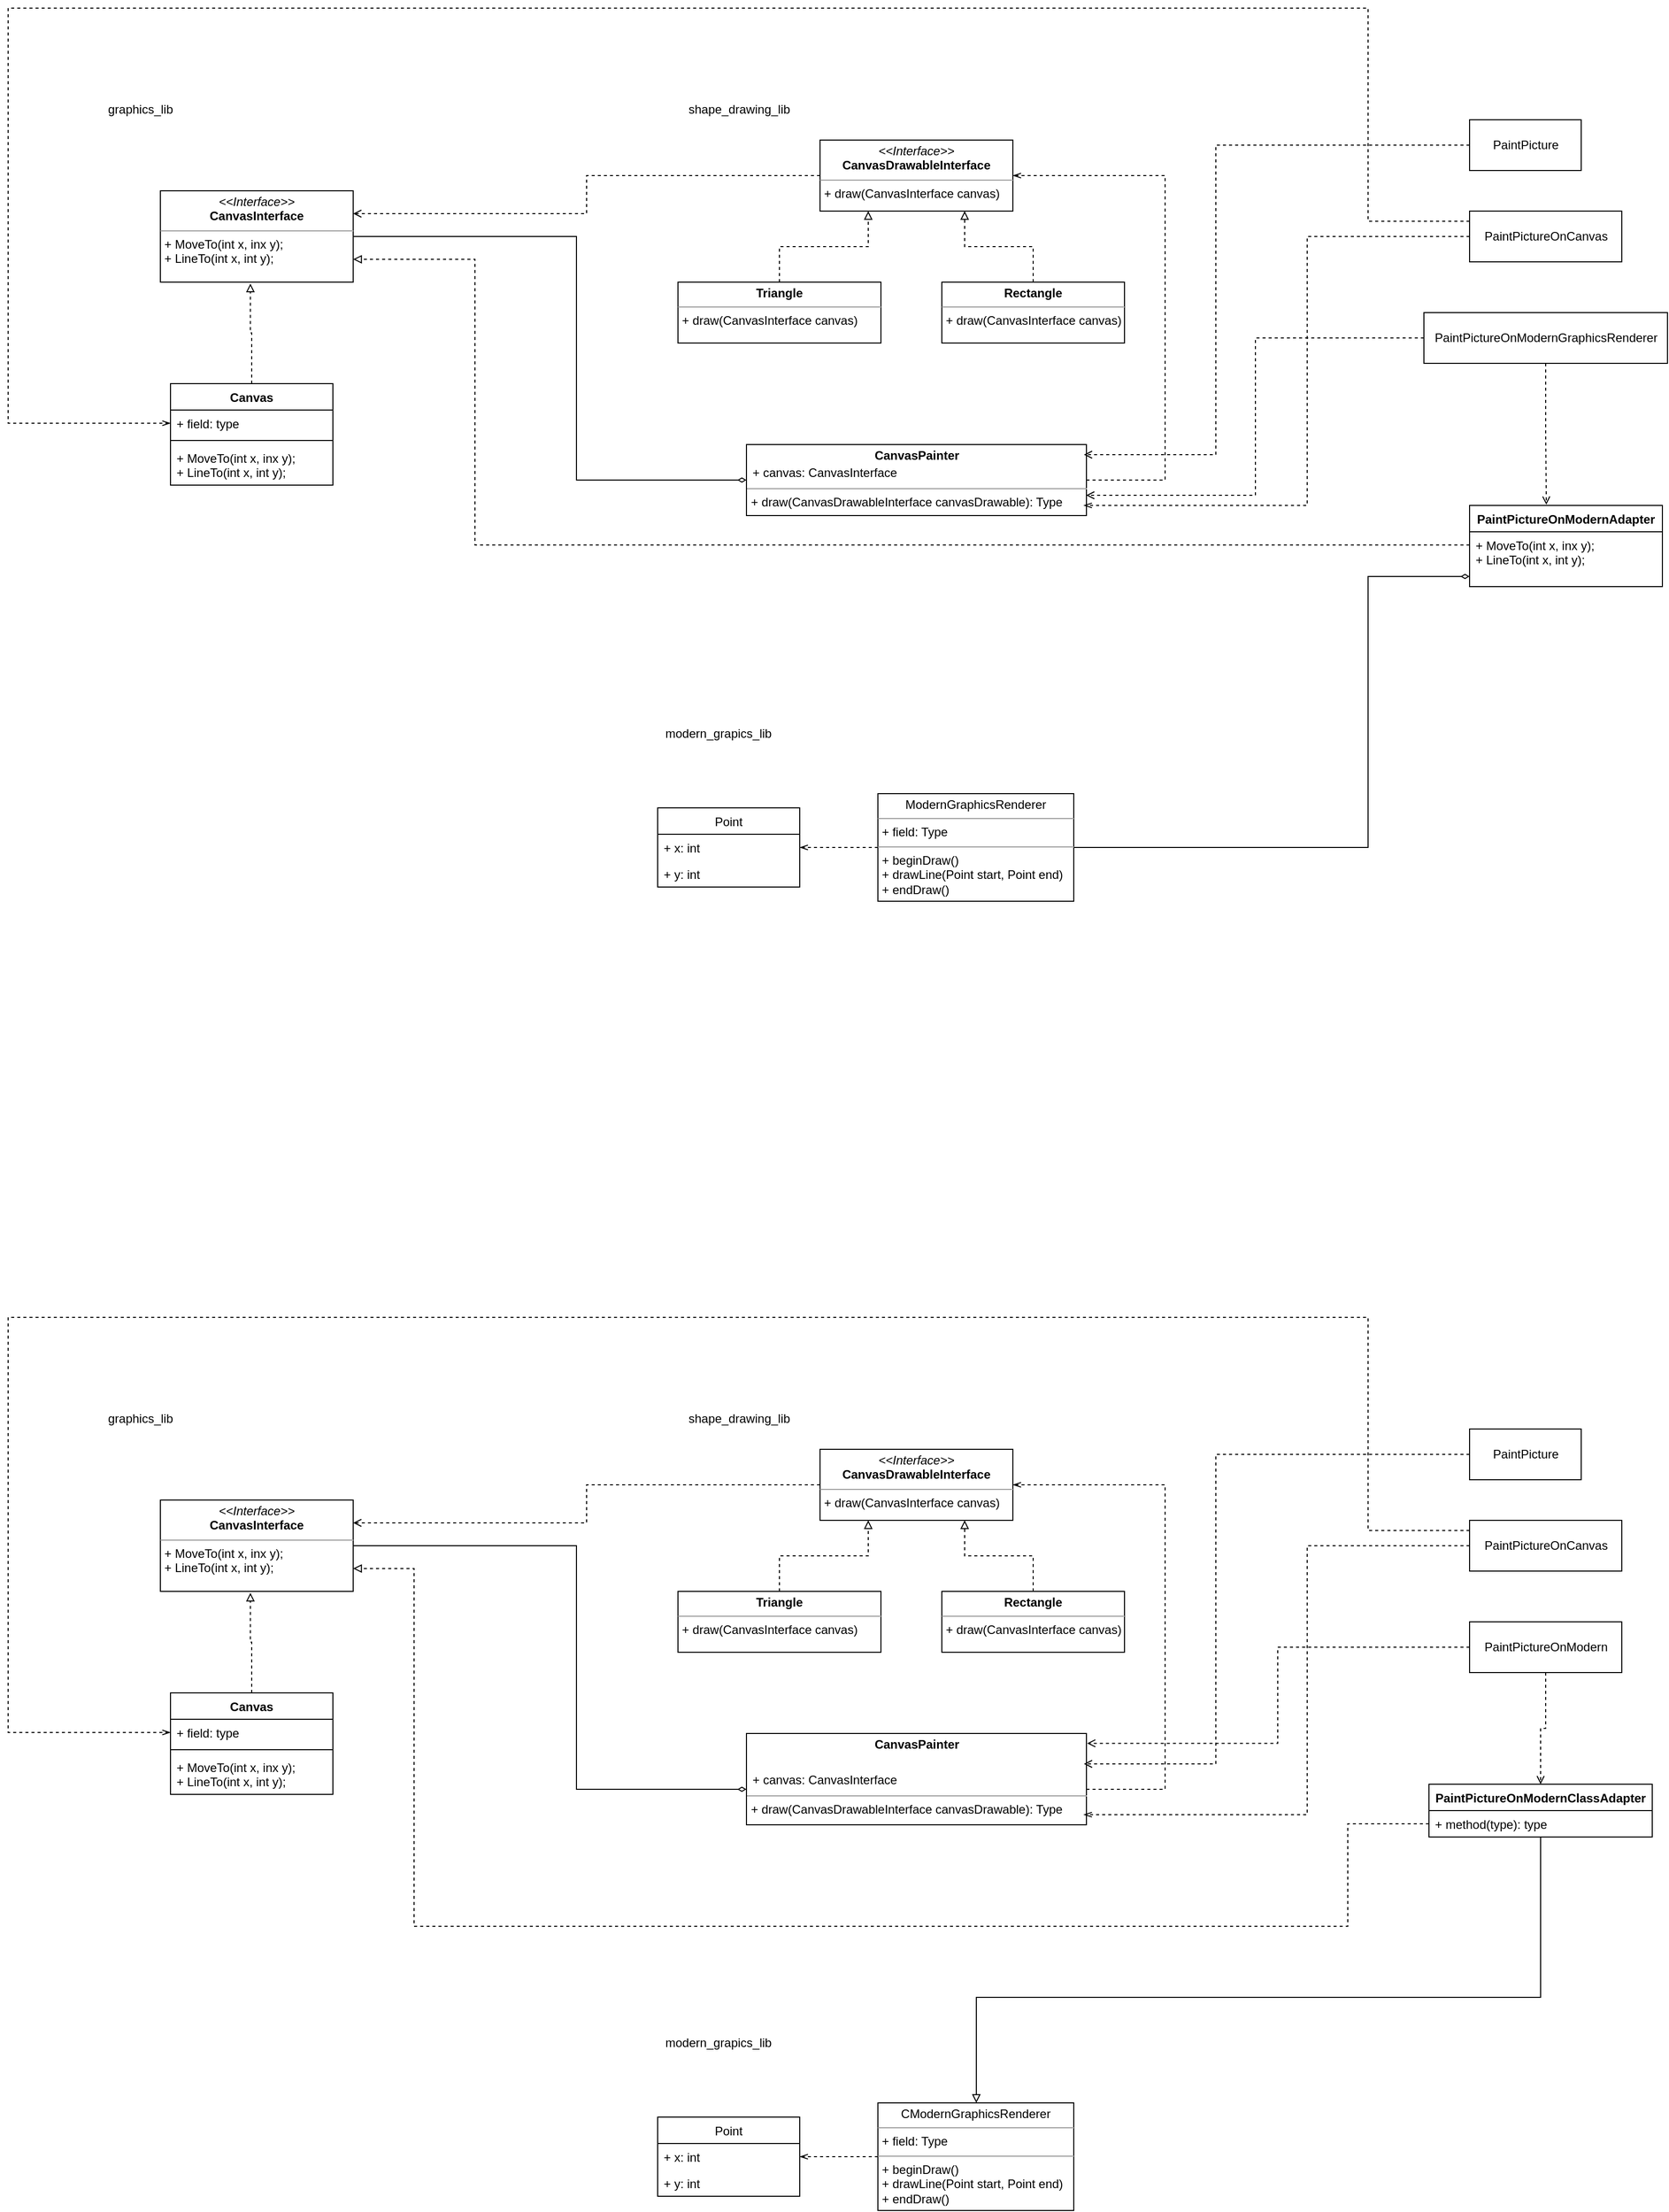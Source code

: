 <mxfile version="17.5.0" type="github">
  <diagram id="C5RBs43oDa-KdzZeNtuy" name="Page-1">
    <mxGraphModel dx="2425" dy="1893" grid="1" gridSize="10" guides="1" tooltips="1" connect="1" arrows="1" fold="1" page="1" pageScale="1" pageWidth="827" pageHeight="1169" math="0" shadow="0">
      <root>
        <mxCell id="WIyWlLk6GJQsqaUBKTNV-0" />
        <mxCell id="WIyWlLk6GJQsqaUBKTNV-1" parent="WIyWlLk6GJQsqaUBKTNV-0" />
        <mxCell id="w26-jd_fZ5yCgCjcOmdc-0" value="&lt;p style=&quot;margin: 0px ; margin-top: 4px ; text-align: center&quot;&gt;&lt;i&gt;&amp;lt;&amp;lt;Interface&amp;gt;&amp;gt;&lt;/i&gt;&lt;br&gt;&lt;b&gt;CanvasInterface&lt;/b&gt;&lt;/p&gt;&lt;hr size=&quot;1&quot;&gt;&lt;p style=&quot;margin: 0px ; margin-left: 4px&quot;&gt;+ MoveTo(int x, inx y);&lt;br&gt;+ LineTo(int x, int y);&lt;/p&gt;" style="verticalAlign=top;align=left;overflow=fill;fontSize=12;fontFamily=Helvetica;html=1;" parent="WIyWlLk6GJQsqaUBKTNV-1" vertex="1">
          <mxGeometry x="150" y="70" width="190" height="90" as="geometry" />
        </mxCell>
        <mxCell id="w26-jd_fZ5yCgCjcOmdc-5" style="edgeStyle=orthogonalEdgeStyle;rounded=0;orthogonalLoop=1;jettySize=auto;html=1;entryX=0.467;entryY=1.016;entryDx=0;entryDy=0;entryPerimeter=0;dashed=1;endArrow=block;endFill=0;" parent="WIyWlLk6GJQsqaUBKTNV-1" source="w26-jd_fZ5yCgCjcOmdc-1" target="w26-jd_fZ5yCgCjcOmdc-0" edge="1">
          <mxGeometry relative="1" as="geometry" />
        </mxCell>
        <mxCell id="w26-jd_fZ5yCgCjcOmdc-1" value="Canvas" style="swimlane;fontStyle=1;align=center;verticalAlign=top;childLayout=stackLayout;horizontal=1;startSize=26;horizontalStack=0;resizeParent=1;resizeParentMax=0;resizeLast=0;collapsible=1;marginBottom=0;" parent="WIyWlLk6GJQsqaUBKTNV-1" vertex="1">
          <mxGeometry x="160" y="260" width="160" height="100" as="geometry" />
        </mxCell>
        <mxCell id="w26-jd_fZ5yCgCjcOmdc-2" value="+ field: type" style="text;strokeColor=none;fillColor=none;align=left;verticalAlign=top;spacingLeft=4;spacingRight=4;overflow=hidden;rotatable=0;points=[[0,0.5],[1,0.5]];portConstraint=eastwest;" parent="w26-jd_fZ5yCgCjcOmdc-1" vertex="1">
          <mxGeometry y="26" width="160" height="26" as="geometry" />
        </mxCell>
        <mxCell id="w26-jd_fZ5yCgCjcOmdc-3" value="" style="line;strokeWidth=1;fillColor=none;align=left;verticalAlign=middle;spacingTop=-1;spacingLeft=3;spacingRight=3;rotatable=0;labelPosition=right;points=[];portConstraint=eastwest;" parent="w26-jd_fZ5yCgCjcOmdc-1" vertex="1">
          <mxGeometry y="52" width="160" height="8" as="geometry" />
        </mxCell>
        <mxCell id="w26-jd_fZ5yCgCjcOmdc-4" value="+ MoveTo(int x, inx y);&#xa;+ LineTo(int x, int y);" style="text;strokeColor=none;fillColor=none;align=left;verticalAlign=top;spacingLeft=4;spacingRight=4;overflow=hidden;rotatable=0;points=[[0,0.5],[1,0.5]];portConstraint=eastwest;" parent="w26-jd_fZ5yCgCjcOmdc-1" vertex="1">
          <mxGeometry y="60" width="160" height="40" as="geometry" />
        </mxCell>
        <mxCell id="w26-jd_fZ5yCgCjcOmdc-7" value="graphics_lib" style="text;html=1;align=center;verticalAlign=middle;resizable=0;points=[];autosize=1;strokeColor=none;fillColor=none;" parent="WIyWlLk6GJQsqaUBKTNV-1" vertex="1">
          <mxGeometry x="90" y="-20" width="80" height="20" as="geometry" />
        </mxCell>
        <mxCell id="cgiyTUMG2ke8YsK0RPjM-13" style="edgeStyle=orthogonalEdgeStyle;rounded=0;orthogonalLoop=1;jettySize=auto;html=1;entryX=1;entryY=0.25;entryDx=0;entryDy=0;dashed=1;endArrow=open;endFill=0;" edge="1" parent="WIyWlLk6GJQsqaUBKTNV-1" source="w26-jd_fZ5yCgCjcOmdc-8" target="w26-jd_fZ5yCgCjcOmdc-0">
          <mxGeometry relative="1" as="geometry" />
        </mxCell>
        <mxCell id="w26-jd_fZ5yCgCjcOmdc-8" value="&lt;p style=&quot;margin: 0px ; margin-top: 4px ; text-align: center&quot;&gt;&lt;i&gt;&amp;lt;&amp;lt;Interface&amp;gt;&amp;gt;&lt;/i&gt;&lt;br&gt;&lt;b&gt;CanvasDrawableInterface&lt;/b&gt;&lt;/p&gt;&lt;hr size=&quot;1&quot;&gt;&lt;p style=&quot;margin: 0px ; margin-left: 4px&quot;&gt;+ draw(&lt;span style=&quot;text-align: center&quot;&gt;CanvasInterface&amp;nbsp;&lt;/span&gt;canvas)&lt;/p&gt;" style="verticalAlign=top;align=left;overflow=fill;fontSize=12;fontFamily=Helvetica;html=1;fillColor=none;" parent="WIyWlLk6GJQsqaUBKTNV-1" vertex="1">
          <mxGeometry x="800" y="20" width="190" height="70" as="geometry" />
        </mxCell>
        <mxCell id="w26-jd_fZ5yCgCjcOmdc-11" style="edgeStyle=orthogonalEdgeStyle;rounded=0;orthogonalLoop=1;jettySize=auto;html=1;entryX=0.25;entryY=1;entryDx=0;entryDy=0;dashed=1;endArrow=block;endFill=0;" parent="WIyWlLk6GJQsqaUBKTNV-1" source="w26-jd_fZ5yCgCjcOmdc-9" target="w26-jd_fZ5yCgCjcOmdc-8" edge="1">
          <mxGeometry relative="1" as="geometry" />
        </mxCell>
        <mxCell id="w26-jd_fZ5yCgCjcOmdc-9" value="&lt;p style=&quot;margin: 0px ; margin-top: 4px ; text-align: center&quot;&gt;&lt;b&gt;Triangle&lt;/b&gt;&lt;/p&gt;&lt;hr size=&quot;1&quot;&gt;&lt;p style=&quot;margin: 0px ; margin-left: 4px&quot;&gt;+ draw(&lt;span style=&quot;text-align: center&quot;&gt;CanvasInterface&amp;nbsp;&lt;/span&gt;canvas)&lt;/p&gt;" style="verticalAlign=top;align=left;overflow=fill;fontSize=12;fontFamily=Helvetica;html=1;fillColor=none;" parent="WIyWlLk6GJQsqaUBKTNV-1" vertex="1">
          <mxGeometry x="660" y="160" width="200" height="60" as="geometry" />
        </mxCell>
        <mxCell id="w26-jd_fZ5yCgCjcOmdc-12" style="edgeStyle=orthogonalEdgeStyle;rounded=0;orthogonalLoop=1;jettySize=auto;html=1;entryX=0.75;entryY=1;entryDx=0;entryDy=0;dashed=1;endArrow=block;endFill=0;" parent="WIyWlLk6GJQsqaUBKTNV-1" source="w26-jd_fZ5yCgCjcOmdc-10" target="w26-jd_fZ5yCgCjcOmdc-8" edge="1">
          <mxGeometry relative="1" as="geometry" />
        </mxCell>
        <mxCell id="w26-jd_fZ5yCgCjcOmdc-10" value="&lt;p style=&quot;margin: 0px ; margin-top: 4px ; text-align: center&quot;&gt;&lt;b&gt;Rectangle&lt;/b&gt;&lt;/p&gt;&lt;hr size=&quot;1&quot;&gt;&lt;p style=&quot;margin: 0px ; margin-left: 4px&quot;&gt;+ draw(&lt;span style=&quot;text-align: center&quot;&gt;CanvasInterface&amp;nbsp;&lt;/span&gt;canvas)&lt;/p&gt;" style="verticalAlign=top;align=left;overflow=fill;fontSize=12;fontFamily=Helvetica;html=1;fillColor=none;" parent="WIyWlLk6GJQsqaUBKTNV-1" vertex="1">
          <mxGeometry x="920" y="160" width="180" height="60" as="geometry" />
        </mxCell>
        <mxCell id="w26-jd_fZ5yCgCjcOmdc-14" style="edgeStyle=orthogonalEdgeStyle;rounded=0;orthogonalLoop=1;jettySize=auto;html=1;endArrow=diamondThin;endFill=0;exitX=1;exitY=0.5;exitDx=0;exitDy=0;" parent="WIyWlLk6GJQsqaUBKTNV-1" source="w26-jd_fZ5yCgCjcOmdc-0" target="w26-jd_fZ5yCgCjcOmdc-13" edge="1">
          <mxGeometry relative="1" as="geometry">
            <Array as="points">
              <mxPoint x="560" y="115" />
              <mxPoint x="560" y="355" />
            </Array>
          </mxGeometry>
        </mxCell>
        <mxCell id="w26-jd_fZ5yCgCjcOmdc-15" style="edgeStyle=orthogonalEdgeStyle;rounded=0;orthogonalLoop=1;jettySize=auto;html=1;entryX=1;entryY=0.5;entryDx=0;entryDy=0;endArrow=openThin;endFill=0;dashed=1;" parent="WIyWlLk6GJQsqaUBKTNV-1" source="w26-jd_fZ5yCgCjcOmdc-13" target="w26-jd_fZ5yCgCjcOmdc-8" edge="1">
          <mxGeometry relative="1" as="geometry">
            <Array as="points">
              <mxPoint x="1140" y="355" />
              <mxPoint x="1140" y="55" />
            </Array>
          </mxGeometry>
        </mxCell>
        <mxCell id="w26-jd_fZ5yCgCjcOmdc-13" value="&lt;p style=&quot;margin: 0px ; margin-top: 4px ; text-align: center&quot;&gt;&lt;b&gt;CanvasPainter&lt;/b&gt;&lt;/p&gt;&lt;p style=&quot;margin: 0px ; margin-top: 4px ; text-align: center&quot;&gt;&lt;b&gt;&lt;br&gt;&lt;/b&gt;&lt;/p&gt;&lt;hr size=&quot;1&quot;&gt;&lt;p style=&quot;margin: 0px ; margin-left: 4px&quot;&gt;+ draw(CanvasDrawableInterface canvasDrawable&lt;span&gt;): Type&lt;/span&gt;&lt;/p&gt;" style="verticalAlign=top;align=left;overflow=fill;fontSize=12;fontFamily=Helvetica;html=1;fillColor=none;" parent="WIyWlLk6GJQsqaUBKTNV-1" vertex="1">
          <mxGeometry x="727.5" y="320" width="335" height="70" as="geometry" />
        </mxCell>
        <mxCell id="w26-jd_fZ5yCgCjcOmdc-17" value="shape_drawing_lib" style="text;html=1;align=center;verticalAlign=middle;resizable=0;points=[];autosize=1;strokeColor=none;fillColor=none;" parent="WIyWlLk6GJQsqaUBKTNV-1" vertex="1">
          <mxGeometry x="660" y="-20" width="120" height="20" as="geometry" />
        </mxCell>
        <mxCell id="w26-jd_fZ5yCgCjcOmdc-18" value="Point" style="swimlane;fontStyle=0;childLayout=stackLayout;horizontal=1;startSize=26;fillColor=none;horizontalStack=0;resizeParent=1;resizeParentMax=0;resizeLast=0;collapsible=1;marginBottom=0;" parent="WIyWlLk6GJQsqaUBKTNV-1" vertex="1">
          <mxGeometry x="640" y="678" width="140" height="78" as="geometry" />
        </mxCell>
        <mxCell id="w26-jd_fZ5yCgCjcOmdc-19" value="+ x: int" style="text;strokeColor=none;fillColor=none;align=left;verticalAlign=top;spacingLeft=4;spacingRight=4;overflow=hidden;rotatable=0;points=[[0,0.5],[1,0.5]];portConstraint=eastwest;" parent="w26-jd_fZ5yCgCjcOmdc-18" vertex="1">
          <mxGeometry y="26" width="140" height="26" as="geometry" />
        </mxCell>
        <mxCell id="w26-jd_fZ5yCgCjcOmdc-20" value="+ y: int" style="text;strokeColor=none;fillColor=none;align=left;verticalAlign=top;spacingLeft=4;spacingRight=4;overflow=hidden;rotatable=0;points=[[0,0.5],[1,0.5]];portConstraint=eastwest;" parent="w26-jd_fZ5yCgCjcOmdc-18" vertex="1">
          <mxGeometry y="52" width="140" height="26" as="geometry" />
        </mxCell>
        <mxCell id="w26-jd_fZ5yCgCjcOmdc-35" style="edgeStyle=orthogonalEdgeStyle;rounded=0;orthogonalLoop=1;jettySize=auto;html=1;entryX=1;entryY=0.5;entryDx=0;entryDy=0;endArrow=openThin;endFill=0;dashed=1;" parent="WIyWlLk6GJQsqaUBKTNV-1" source="w26-jd_fZ5yCgCjcOmdc-34" target="w26-jd_fZ5yCgCjcOmdc-19" edge="1">
          <mxGeometry relative="1" as="geometry" />
        </mxCell>
        <mxCell id="w26-jd_fZ5yCgCjcOmdc-34" value="&lt;p style=&quot;margin: 0px ; margin-top: 4px ; text-align: center&quot;&gt;ModernGraphicsRenderer&lt;br&gt;&lt;/p&gt;&lt;hr size=&quot;1&quot;&gt;&lt;p style=&quot;margin: 0px ; margin-left: 4px&quot;&gt;+ field: Type&lt;/p&gt;&lt;hr size=&quot;1&quot;&gt;&lt;p style=&quot;margin: 0px ; margin-left: 4px&quot;&gt;+ b&lt;span style=&quot;text-align: center&quot;&gt;eginDraw&lt;/span&gt;()&lt;/p&gt;&lt;p style=&quot;margin: 0px ; margin-left: 4px&quot;&gt;+ drawLine(Point start, Point end)&lt;/p&gt;&lt;p style=&quot;margin: 0px ; margin-left: 4px&quot;&gt;+ endDraw()&lt;/p&gt;" style="verticalAlign=top;align=left;overflow=fill;fontSize=12;fontFamily=Helvetica;html=1;fillColor=none;" parent="WIyWlLk6GJQsqaUBKTNV-1" vertex="1">
          <mxGeometry x="857" y="664" width="193" height="106" as="geometry" />
        </mxCell>
        <mxCell id="w26-jd_fZ5yCgCjcOmdc-37" value="modern_grapics_lib" style="text;html=1;strokeColor=none;fillColor=none;align=center;verticalAlign=middle;whiteSpace=wrap;rounded=0;" parent="WIyWlLk6GJQsqaUBKTNV-1" vertex="1">
          <mxGeometry x="640" y="590" width="120" height="30" as="geometry" />
        </mxCell>
        <mxCell id="w26-jd_fZ5yCgCjcOmdc-51" style="edgeStyle=orthogonalEdgeStyle;rounded=0;orthogonalLoop=1;jettySize=auto;html=1;endArrow=open;endFill=0;dashed=1;" parent="WIyWlLk6GJQsqaUBKTNV-1" source="w26-jd_fZ5yCgCjcOmdc-38" edge="1">
          <mxGeometry relative="1" as="geometry">
            <mxPoint x="1060" y="330" as="targetPoint" />
            <Array as="points">
              <mxPoint x="1190" y="25" />
              <mxPoint x="1190" y="330" />
              <mxPoint x="1060" y="330" />
            </Array>
          </mxGeometry>
        </mxCell>
        <mxCell id="w26-jd_fZ5yCgCjcOmdc-38" value="PaintPicture" style="html=1;fillColor=none;" parent="WIyWlLk6GJQsqaUBKTNV-1" vertex="1">
          <mxGeometry x="1440" width="110" height="50" as="geometry" />
        </mxCell>
        <mxCell id="w26-jd_fZ5yCgCjcOmdc-47" style="edgeStyle=orthogonalEdgeStyle;rounded=0;orthogonalLoop=1;jettySize=auto;html=1;entryX=0.727;entryY=0.76;entryDx=0;entryDy=0;entryPerimeter=0;endArrow=openThin;endFill=0;dashed=1;" parent="WIyWlLk6GJQsqaUBKTNV-1" source="w26-jd_fZ5yCgCjcOmdc-39" edge="1">
          <mxGeometry relative="1" as="geometry">
            <mxPoint x="1059.82" y="380" as="targetPoint" />
            <Array as="points">
              <mxPoint x="1280" y="115" />
              <mxPoint x="1280" y="380" />
            </Array>
          </mxGeometry>
        </mxCell>
        <mxCell id="w26-jd_fZ5yCgCjcOmdc-48" style="edgeStyle=orthogonalEdgeStyle;rounded=0;orthogonalLoop=1;jettySize=auto;html=1;endArrow=openThin;endFill=0;dashed=1;" parent="WIyWlLk6GJQsqaUBKTNV-1" source="w26-jd_fZ5yCgCjcOmdc-39" target="w26-jd_fZ5yCgCjcOmdc-2" edge="1">
          <mxGeometry relative="1" as="geometry">
            <Array as="points">
              <mxPoint x="1340" y="100" />
              <mxPoint x="1340" y="-110" />
              <mxPoint y="-110" />
              <mxPoint y="299" />
            </Array>
          </mxGeometry>
        </mxCell>
        <mxCell id="w26-jd_fZ5yCgCjcOmdc-39" value="PaintPictureOnCanvas" style="html=1;fillColor=none;" parent="WIyWlLk6GJQsqaUBKTNV-1" vertex="1">
          <mxGeometry x="1440" y="90" width="150" height="50" as="geometry" />
        </mxCell>
        <mxCell id="w26-jd_fZ5yCgCjcOmdc-50" style="edgeStyle=orthogonalEdgeStyle;rounded=0;orthogonalLoop=1;jettySize=auto;html=1;entryX=0.398;entryY=-0.009;entryDx=0;entryDy=0;entryPerimeter=0;endArrow=open;endFill=0;dashed=1;" parent="WIyWlLk6GJQsqaUBKTNV-1" source="w26-jd_fZ5yCgCjcOmdc-40" target="w26-jd_fZ5yCgCjcOmdc-42" edge="1">
          <mxGeometry relative="1" as="geometry" />
        </mxCell>
        <mxCell id="cgiyTUMG2ke8YsK0RPjM-0" style="edgeStyle=orthogonalEdgeStyle;rounded=0;orthogonalLoop=1;jettySize=auto;html=1;entryX=0.999;entryY=0.708;entryDx=0;entryDy=0;dashed=1;entryPerimeter=0;endArrow=open;endFill=0;" edge="1" parent="WIyWlLk6GJQsqaUBKTNV-1" source="w26-jd_fZ5yCgCjcOmdc-40" target="w26-jd_fZ5yCgCjcOmdc-13">
          <mxGeometry relative="1" as="geometry">
            <Array as="points">
              <mxPoint x="1229" y="215" />
              <mxPoint x="1229" y="370" />
              <mxPoint x="1062" y="370" />
            </Array>
          </mxGeometry>
        </mxCell>
        <mxCell id="w26-jd_fZ5yCgCjcOmdc-40" value="PaintPictureOnModernGraphicsRenderer" style="html=1;fillColor=none;" parent="WIyWlLk6GJQsqaUBKTNV-1" vertex="1">
          <mxGeometry x="1395" y="190" width="240" height="50" as="geometry" />
        </mxCell>
        <mxCell id="w26-jd_fZ5yCgCjcOmdc-42" value="PaintPictureOnModernAdapter" style="swimlane;fontStyle=1;align=center;verticalAlign=top;childLayout=stackLayout;horizontal=1;startSize=26;horizontalStack=0;resizeParent=1;resizeParentMax=0;resizeLast=0;collapsible=1;marginBottom=0;fillColor=none;" parent="WIyWlLk6GJQsqaUBKTNV-1" vertex="1">
          <mxGeometry x="1440" y="380" width="190" height="80" as="geometry" />
        </mxCell>
        <mxCell id="w26-jd_fZ5yCgCjcOmdc-45" value="+ MoveTo(int x, inx y);&#xa;+ LineTo(int x, int y);" style="text;strokeColor=none;fillColor=none;align=left;verticalAlign=top;spacingLeft=4;spacingRight=4;overflow=hidden;rotatable=0;points=[[0,0.5],[1,0.5]];portConstraint=eastwest;" parent="w26-jd_fZ5yCgCjcOmdc-42" vertex="1">
          <mxGeometry y="26" width="190" height="54" as="geometry" />
        </mxCell>
        <mxCell id="w26-jd_fZ5yCgCjcOmdc-49" style="edgeStyle=orthogonalEdgeStyle;rounded=0;orthogonalLoop=1;jettySize=auto;html=1;endArrow=diamondThin;endFill=0;exitX=1;exitY=0.5;exitDx=0;exitDy=0;" parent="WIyWlLk6GJQsqaUBKTNV-1" source="w26-jd_fZ5yCgCjcOmdc-34" edge="1">
          <mxGeometry relative="1" as="geometry">
            <Array as="points">
              <mxPoint x="1340" y="717" />
              <mxPoint x="1340" y="450" />
              <mxPoint x="1440" y="450" />
            </Array>
            <mxPoint x="1440" y="450" as="targetPoint" />
          </mxGeometry>
        </mxCell>
        <mxCell id="7zCZkR6j8R67EakEaH-I-1" style="edgeStyle=orthogonalEdgeStyle;rounded=0;orthogonalLoop=1;jettySize=auto;html=1;entryX=1;entryY=0.75;entryDx=0;entryDy=0;dashed=1;endArrow=block;endFill=0;" parent="WIyWlLk6GJQsqaUBKTNV-1" target="w26-jd_fZ5yCgCjcOmdc-0" edge="1">
          <mxGeometry relative="1" as="geometry">
            <Array as="points">
              <mxPoint x="460" y="419" />
              <mxPoint x="460" y="138" />
            </Array>
            <mxPoint x="1440" y="419" as="sourcePoint" />
          </mxGeometry>
        </mxCell>
        <mxCell id="31Hl7Hs_Voh5vubFQ8HL-0" value="&lt;p style=&quot;margin: 0px ; margin-top: 4px ; text-align: center&quot;&gt;&lt;i&gt;&amp;lt;&amp;lt;Interface&amp;gt;&amp;gt;&lt;/i&gt;&lt;br&gt;&lt;b&gt;CanvasInterface&lt;/b&gt;&lt;/p&gt;&lt;hr size=&quot;1&quot;&gt;&lt;p style=&quot;margin: 0px ; margin-left: 4px&quot;&gt;+ MoveTo(int x, inx y);&lt;br&gt;+ LineTo(int x, int y);&lt;/p&gt;" style="verticalAlign=top;align=left;overflow=fill;fontSize=12;fontFamily=Helvetica;html=1;" parent="WIyWlLk6GJQsqaUBKTNV-1" vertex="1">
          <mxGeometry x="150" y="1360" width="190" height="90" as="geometry" />
        </mxCell>
        <mxCell id="31Hl7Hs_Voh5vubFQ8HL-1" style="edgeStyle=orthogonalEdgeStyle;rounded=0;orthogonalLoop=1;jettySize=auto;html=1;entryX=0.467;entryY=1.016;entryDx=0;entryDy=0;entryPerimeter=0;dashed=1;endArrow=block;endFill=0;" parent="WIyWlLk6GJQsqaUBKTNV-1" source="31Hl7Hs_Voh5vubFQ8HL-2" target="31Hl7Hs_Voh5vubFQ8HL-0" edge="1">
          <mxGeometry relative="1" as="geometry" />
        </mxCell>
        <mxCell id="31Hl7Hs_Voh5vubFQ8HL-2" value="Canvas" style="swimlane;fontStyle=1;align=center;verticalAlign=top;childLayout=stackLayout;horizontal=1;startSize=26;horizontalStack=0;resizeParent=1;resizeParentMax=0;resizeLast=0;collapsible=1;marginBottom=0;" parent="WIyWlLk6GJQsqaUBKTNV-1" vertex="1">
          <mxGeometry x="160" y="1550" width="160" height="100" as="geometry" />
        </mxCell>
        <mxCell id="31Hl7Hs_Voh5vubFQ8HL-3" value="+ field: type" style="text;strokeColor=none;fillColor=none;align=left;verticalAlign=top;spacingLeft=4;spacingRight=4;overflow=hidden;rotatable=0;points=[[0,0.5],[1,0.5]];portConstraint=eastwest;" parent="31Hl7Hs_Voh5vubFQ8HL-2" vertex="1">
          <mxGeometry y="26" width="160" height="26" as="geometry" />
        </mxCell>
        <mxCell id="31Hl7Hs_Voh5vubFQ8HL-4" value="" style="line;strokeWidth=1;fillColor=none;align=left;verticalAlign=middle;spacingTop=-1;spacingLeft=3;spacingRight=3;rotatable=0;labelPosition=right;points=[];portConstraint=eastwest;" parent="31Hl7Hs_Voh5vubFQ8HL-2" vertex="1">
          <mxGeometry y="52" width="160" height="8" as="geometry" />
        </mxCell>
        <mxCell id="31Hl7Hs_Voh5vubFQ8HL-5" value="+ MoveTo(int x, inx y);&#xa;+ LineTo(int x, int y);" style="text;strokeColor=none;fillColor=none;align=left;verticalAlign=top;spacingLeft=4;spacingRight=4;overflow=hidden;rotatable=0;points=[[0,0.5],[1,0.5]];portConstraint=eastwest;" parent="31Hl7Hs_Voh5vubFQ8HL-2" vertex="1">
          <mxGeometry y="60" width="160" height="40" as="geometry" />
        </mxCell>
        <mxCell id="31Hl7Hs_Voh5vubFQ8HL-6" value="graphics_lib" style="text;html=1;align=center;verticalAlign=middle;resizable=0;points=[];autosize=1;strokeColor=none;fillColor=none;" parent="WIyWlLk6GJQsqaUBKTNV-1" vertex="1">
          <mxGeometry x="90" y="1270" width="80" height="20" as="geometry" />
        </mxCell>
        <mxCell id="cgiyTUMG2ke8YsK0RPjM-14" style="edgeStyle=orthogonalEdgeStyle;rounded=0;orthogonalLoop=1;jettySize=auto;html=1;entryX=1;entryY=0.25;entryDx=0;entryDy=0;dashed=1;endArrow=open;endFill=0;" edge="1" parent="WIyWlLk6GJQsqaUBKTNV-1" source="31Hl7Hs_Voh5vubFQ8HL-7" target="31Hl7Hs_Voh5vubFQ8HL-0">
          <mxGeometry relative="1" as="geometry" />
        </mxCell>
        <mxCell id="31Hl7Hs_Voh5vubFQ8HL-7" value="&lt;p style=&quot;margin: 0px ; margin-top: 4px ; text-align: center&quot;&gt;&lt;i&gt;&amp;lt;&amp;lt;Interface&amp;gt;&amp;gt;&lt;/i&gt;&lt;br&gt;&lt;b&gt;CanvasDrawableInterface&lt;/b&gt;&lt;/p&gt;&lt;hr size=&quot;1&quot;&gt;&lt;p style=&quot;margin: 0px ; margin-left: 4px&quot;&gt;+ draw(&lt;span style=&quot;text-align: center&quot;&gt;CanvasInterface&amp;nbsp;&lt;/span&gt;canvas)&lt;/p&gt;" style="verticalAlign=top;align=left;overflow=fill;fontSize=12;fontFamily=Helvetica;html=1;fillColor=none;" parent="WIyWlLk6GJQsqaUBKTNV-1" vertex="1">
          <mxGeometry x="800" y="1310" width="190" height="70" as="geometry" />
        </mxCell>
        <mxCell id="31Hl7Hs_Voh5vubFQ8HL-8" style="edgeStyle=orthogonalEdgeStyle;rounded=0;orthogonalLoop=1;jettySize=auto;html=1;entryX=0.25;entryY=1;entryDx=0;entryDy=0;dashed=1;endArrow=block;endFill=0;" parent="WIyWlLk6GJQsqaUBKTNV-1" source="31Hl7Hs_Voh5vubFQ8HL-9" target="31Hl7Hs_Voh5vubFQ8HL-7" edge="1">
          <mxGeometry relative="1" as="geometry" />
        </mxCell>
        <mxCell id="31Hl7Hs_Voh5vubFQ8HL-9" value="&lt;p style=&quot;margin: 0px ; margin-top: 4px ; text-align: center&quot;&gt;&lt;b&gt;Triangle&lt;/b&gt;&lt;/p&gt;&lt;hr size=&quot;1&quot;&gt;&lt;p style=&quot;margin: 0px ; margin-left: 4px&quot;&gt;+ draw(&lt;span style=&quot;text-align: center&quot;&gt;CanvasInterface&amp;nbsp;&lt;/span&gt;canvas)&lt;/p&gt;" style="verticalAlign=top;align=left;overflow=fill;fontSize=12;fontFamily=Helvetica;html=1;fillColor=none;" parent="WIyWlLk6GJQsqaUBKTNV-1" vertex="1">
          <mxGeometry x="660" y="1450" width="200" height="60" as="geometry" />
        </mxCell>
        <mxCell id="31Hl7Hs_Voh5vubFQ8HL-10" style="edgeStyle=orthogonalEdgeStyle;rounded=0;orthogonalLoop=1;jettySize=auto;html=1;entryX=0.75;entryY=1;entryDx=0;entryDy=0;dashed=1;endArrow=block;endFill=0;" parent="WIyWlLk6GJQsqaUBKTNV-1" source="31Hl7Hs_Voh5vubFQ8HL-11" target="31Hl7Hs_Voh5vubFQ8HL-7" edge="1">
          <mxGeometry relative="1" as="geometry" />
        </mxCell>
        <mxCell id="31Hl7Hs_Voh5vubFQ8HL-11" value="&lt;p style=&quot;margin: 0px ; margin-top: 4px ; text-align: center&quot;&gt;&lt;b&gt;Rectangle&lt;/b&gt;&lt;/p&gt;&lt;hr size=&quot;1&quot;&gt;&lt;p style=&quot;margin: 0px ; margin-left: 4px&quot;&gt;+ draw(&lt;span style=&quot;text-align: center&quot;&gt;CanvasInterface&amp;nbsp;&lt;/span&gt;canvas)&lt;/p&gt;" style="verticalAlign=top;align=left;overflow=fill;fontSize=12;fontFamily=Helvetica;html=1;fillColor=none;" parent="WIyWlLk6GJQsqaUBKTNV-1" vertex="1">
          <mxGeometry x="920" y="1450" width="180" height="60" as="geometry" />
        </mxCell>
        <mxCell id="31Hl7Hs_Voh5vubFQ8HL-12" style="edgeStyle=orthogonalEdgeStyle;rounded=0;orthogonalLoop=1;jettySize=auto;html=1;endArrow=diamondThin;endFill=0;exitX=1;exitY=0.5;exitDx=0;exitDy=0;" parent="WIyWlLk6GJQsqaUBKTNV-1" source="31Hl7Hs_Voh5vubFQ8HL-0" target="31Hl7Hs_Voh5vubFQ8HL-14" edge="1">
          <mxGeometry relative="1" as="geometry">
            <Array as="points">
              <mxPoint x="560" y="1405" />
              <mxPoint x="560" y="1645" />
            </Array>
          </mxGeometry>
        </mxCell>
        <mxCell id="31Hl7Hs_Voh5vubFQ8HL-13" style="edgeStyle=orthogonalEdgeStyle;rounded=0;orthogonalLoop=1;jettySize=auto;html=1;entryX=1;entryY=0.5;entryDx=0;entryDy=0;endArrow=openThin;endFill=0;dashed=1;" parent="WIyWlLk6GJQsqaUBKTNV-1" source="31Hl7Hs_Voh5vubFQ8HL-14" target="31Hl7Hs_Voh5vubFQ8HL-7" edge="1">
          <mxGeometry relative="1" as="geometry">
            <Array as="points">
              <mxPoint x="1140" y="1645" />
              <mxPoint x="1140" y="1345" />
            </Array>
          </mxGeometry>
        </mxCell>
        <mxCell id="31Hl7Hs_Voh5vubFQ8HL-14" value="&lt;p style=&quot;margin: 0px ; margin-top: 4px ; text-align: center&quot;&gt;&lt;b&gt;CanvasPainter&lt;/b&gt;&lt;/p&gt;&lt;p style=&quot;margin: 0px ; margin-top: 4px ; text-align: center&quot;&gt;&lt;b&gt;&lt;br&gt;&lt;/b&gt;&lt;/p&gt;&lt;p style=&quot;margin: 0px ; margin-top: 4px ; text-align: center&quot;&gt;&lt;b&gt;&lt;br&gt;&lt;/b&gt;&lt;/p&gt;&lt;hr size=&quot;1&quot;&gt;&lt;p style=&quot;margin: 0px ; margin-left: 4px&quot;&gt;+ draw(CanvasDrawableInterface canvasDrawable&lt;span&gt;): Type&lt;/span&gt;&lt;/p&gt;" style="verticalAlign=top;align=left;overflow=fill;fontSize=12;fontFamily=Helvetica;html=1;fillColor=none;" parent="WIyWlLk6GJQsqaUBKTNV-1" vertex="1">
          <mxGeometry x="727.5" y="1590" width="335" height="90" as="geometry" />
        </mxCell>
        <mxCell id="31Hl7Hs_Voh5vubFQ8HL-15" value="shape_drawing_lib" style="text;html=1;align=center;verticalAlign=middle;resizable=0;points=[];autosize=1;strokeColor=none;fillColor=none;" parent="WIyWlLk6GJQsqaUBKTNV-1" vertex="1">
          <mxGeometry x="660" y="1270" width="120" height="20" as="geometry" />
        </mxCell>
        <mxCell id="31Hl7Hs_Voh5vubFQ8HL-16" value="Point" style="swimlane;fontStyle=0;childLayout=stackLayout;horizontal=1;startSize=26;fillColor=none;horizontalStack=0;resizeParent=1;resizeParentMax=0;resizeLast=0;collapsible=1;marginBottom=0;" parent="WIyWlLk6GJQsqaUBKTNV-1" vertex="1">
          <mxGeometry x="640" y="1968" width="140" height="78" as="geometry" />
        </mxCell>
        <mxCell id="31Hl7Hs_Voh5vubFQ8HL-17" value="+ x: int" style="text;strokeColor=none;fillColor=none;align=left;verticalAlign=top;spacingLeft=4;spacingRight=4;overflow=hidden;rotatable=0;points=[[0,0.5],[1,0.5]];portConstraint=eastwest;" parent="31Hl7Hs_Voh5vubFQ8HL-16" vertex="1">
          <mxGeometry y="26" width="140" height="26" as="geometry" />
        </mxCell>
        <mxCell id="31Hl7Hs_Voh5vubFQ8HL-18" value="+ y: int" style="text;strokeColor=none;fillColor=none;align=left;verticalAlign=top;spacingLeft=4;spacingRight=4;overflow=hidden;rotatable=0;points=[[0,0.5],[1,0.5]];portConstraint=eastwest;" parent="31Hl7Hs_Voh5vubFQ8HL-16" vertex="1">
          <mxGeometry y="52" width="140" height="26" as="geometry" />
        </mxCell>
        <mxCell id="31Hl7Hs_Voh5vubFQ8HL-19" style="edgeStyle=orthogonalEdgeStyle;rounded=0;orthogonalLoop=1;jettySize=auto;html=1;entryX=1;entryY=0.5;entryDx=0;entryDy=0;endArrow=openThin;endFill=0;dashed=1;" parent="WIyWlLk6GJQsqaUBKTNV-1" source="31Hl7Hs_Voh5vubFQ8HL-20" target="31Hl7Hs_Voh5vubFQ8HL-17" edge="1">
          <mxGeometry relative="1" as="geometry" />
        </mxCell>
        <mxCell id="31Hl7Hs_Voh5vubFQ8HL-20" value="&lt;p style=&quot;margin: 0px ; margin-top: 4px ; text-align: center&quot;&gt;CModernGraphicsRenderer&lt;br&gt;&lt;/p&gt;&lt;hr size=&quot;1&quot;&gt;&lt;p style=&quot;margin: 0px ; margin-left: 4px&quot;&gt;+ field: Type&lt;/p&gt;&lt;hr size=&quot;1&quot;&gt;&lt;p style=&quot;margin: 0px ; margin-left: 4px&quot;&gt;+ b&lt;span style=&quot;text-align: center&quot;&gt;eginDraw&lt;/span&gt;()&lt;/p&gt;&lt;p style=&quot;margin: 0px ; margin-left: 4px&quot;&gt;+ drawLine(Point start, Point end)&lt;/p&gt;&lt;p style=&quot;margin: 0px ; margin-left: 4px&quot;&gt;+ endDraw()&lt;/p&gt;" style="verticalAlign=top;align=left;overflow=fill;fontSize=12;fontFamily=Helvetica;html=1;fillColor=none;" parent="WIyWlLk6GJQsqaUBKTNV-1" vertex="1">
          <mxGeometry x="857" y="1954" width="193" height="106" as="geometry" />
        </mxCell>
        <mxCell id="31Hl7Hs_Voh5vubFQ8HL-21" value="modern_grapics_lib" style="text;html=1;strokeColor=none;fillColor=none;align=center;verticalAlign=middle;whiteSpace=wrap;rounded=0;" parent="WIyWlLk6GJQsqaUBKTNV-1" vertex="1">
          <mxGeometry x="640" y="1880" width="120" height="30" as="geometry" />
        </mxCell>
        <mxCell id="31Hl7Hs_Voh5vubFQ8HL-22" style="edgeStyle=orthogonalEdgeStyle;rounded=0;orthogonalLoop=1;jettySize=auto;html=1;endArrow=open;endFill=0;dashed=1;" parent="WIyWlLk6GJQsqaUBKTNV-1" source="31Hl7Hs_Voh5vubFQ8HL-23" edge="1">
          <mxGeometry relative="1" as="geometry">
            <mxPoint x="1060" y="1620" as="targetPoint" />
            <Array as="points">
              <mxPoint x="1190" y="1315" />
              <mxPoint x="1190" y="1620" />
              <mxPoint x="1060" y="1620" />
            </Array>
          </mxGeometry>
        </mxCell>
        <mxCell id="31Hl7Hs_Voh5vubFQ8HL-23" value="PaintPicture" style="html=1;fillColor=none;" parent="WIyWlLk6GJQsqaUBKTNV-1" vertex="1">
          <mxGeometry x="1440" y="1290" width="110" height="50" as="geometry" />
        </mxCell>
        <mxCell id="31Hl7Hs_Voh5vubFQ8HL-24" style="edgeStyle=orthogonalEdgeStyle;rounded=0;orthogonalLoop=1;jettySize=auto;html=1;entryX=0.727;entryY=0.76;entryDx=0;entryDy=0;entryPerimeter=0;endArrow=openThin;endFill=0;dashed=1;" parent="WIyWlLk6GJQsqaUBKTNV-1" source="31Hl7Hs_Voh5vubFQ8HL-26" edge="1">
          <mxGeometry relative="1" as="geometry">
            <mxPoint x="1059.82" y="1670" as="targetPoint" />
            <Array as="points">
              <mxPoint x="1280" y="1405" />
              <mxPoint x="1280" y="1670" />
            </Array>
          </mxGeometry>
        </mxCell>
        <mxCell id="31Hl7Hs_Voh5vubFQ8HL-25" style="edgeStyle=orthogonalEdgeStyle;rounded=0;orthogonalLoop=1;jettySize=auto;html=1;endArrow=openThin;endFill=0;dashed=1;" parent="WIyWlLk6GJQsqaUBKTNV-1" source="31Hl7Hs_Voh5vubFQ8HL-26" target="31Hl7Hs_Voh5vubFQ8HL-3" edge="1">
          <mxGeometry relative="1" as="geometry">
            <Array as="points">
              <mxPoint x="1340" y="1390" />
              <mxPoint x="1340" y="1180" />
              <mxPoint y="1180" />
              <mxPoint y="1589" />
            </Array>
          </mxGeometry>
        </mxCell>
        <mxCell id="31Hl7Hs_Voh5vubFQ8HL-26" value="PaintPictureOnCanvas" style="html=1;fillColor=none;" parent="WIyWlLk6GJQsqaUBKTNV-1" vertex="1">
          <mxGeometry x="1440" y="1380" width="150" height="50" as="geometry" />
        </mxCell>
        <mxCell id="cgiyTUMG2ke8YsK0RPjM-12" style="edgeStyle=orthogonalEdgeStyle;rounded=0;orthogonalLoop=1;jettySize=auto;html=1;dashed=1;endArrow=open;endFill=0;entryX=1.002;entryY=0.108;entryDx=0;entryDy=0;entryPerimeter=0;" edge="1" parent="WIyWlLk6GJQsqaUBKTNV-1" source="31Hl7Hs_Voh5vubFQ8HL-28" target="31Hl7Hs_Voh5vubFQ8HL-14">
          <mxGeometry relative="1" as="geometry">
            <mxPoint x="1070" y="1600" as="targetPoint" />
            <Array as="points">
              <mxPoint x="1251" y="1505" />
              <mxPoint x="1251" y="1600" />
            </Array>
          </mxGeometry>
        </mxCell>
        <mxCell id="31Hl7Hs_Voh5vubFQ8HL-28" value="PaintPictureOnModern" style="html=1;fillColor=none;" parent="WIyWlLk6GJQsqaUBKTNV-1" vertex="1">
          <mxGeometry x="1440" y="1480" width="150" height="50" as="geometry" />
        </mxCell>
        <mxCell id="31Hl7Hs_Voh5vubFQ8HL-39" style="edgeStyle=orthogonalEdgeStyle;rounded=0;orthogonalLoop=1;jettySize=auto;html=1;endArrow=open;endFill=0;dashed=1;" parent="WIyWlLk6GJQsqaUBKTNV-1" source="31Hl7Hs_Voh5vubFQ8HL-28" target="31Hl7Hs_Voh5vubFQ8HL-35" edge="1">
          <mxGeometry relative="1" as="geometry" />
        </mxCell>
        <mxCell id="31Hl7Hs_Voh5vubFQ8HL-40" style="edgeStyle=orthogonalEdgeStyle;rounded=0;orthogonalLoop=1;jettySize=auto;html=1;endArrow=block;endFill=0;" parent="WIyWlLk6GJQsqaUBKTNV-1" source="31Hl7Hs_Voh5vubFQ8HL-35" target="31Hl7Hs_Voh5vubFQ8HL-20" edge="1">
          <mxGeometry relative="1" as="geometry">
            <Array as="points">
              <mxPoint x="1510" y="1850" />
              <mxPoint x="954" y="1850" />
            </Array>
          </mxGeometry>
        </mxCell>
        <mxCell id="31Hl7Hs_Voh5vubFQ8HL-35" value="PaintPictureOnModernClassAdapter" style="swimlane;fontStyle=1;align=center;verticalAlign=top;childLayout=stackLayout;horizontal=1;startSize=26;horizontalStack=0;resizeParent=1;resizeParentMax=0;resizeLast=0;collapsible=1;marginBottom=0;fillColor=none;" parent="WIyWlLk6GJQsqaUBKTNV-1" vertex="1">
          <mxGeometry x="1400" y="1640" width="220" height="52" as="geometry" />
        </mxCell>
        <mxCell id="31Hl7Hs_Voh5vubFQ8HL-38" value="+ method(type): type" style="text;strokeColor=none;fillColor=none;align=left;verticalAlign=top;spacingLeft=4;spacingRight=4;overflow=hidden;rotatable=0;points=[[0,0.5],[1,0.5]];portConstraint=eastwest;" parent="31Hl7Hs_Voh5vubFQ8HL-35" vertex="1">
          <mxGeometry y="26" width="220" height="26" as="geometry" />
        </mxCell>
        <mxCell id="31Hl7Hs_Voh5vubFQ8HL-41" style="edgeStyle=orthogonalEdgeStyle;rounded=0;orthogonalLoop=1;jettySize=auto;html=1;entryX=1;entryY=0.75;entryDx=0;entryDy=0;endArrow=block;endFill=0;dashed=1;" parent="WIyWlLk6GJQsqaUBKTNV-1" source="31Hl7Hs_Voh5vubFQ8HL-38" target="31Hl7Hs_Voh5vubFQ8HL-0" edge="1">
          <mxGeometry relative="1" as="geometry">
            <Array as="points">
              <mxPoint x="1320" y="1679" />
              <mxPoint x="1320" y="1780" />
              <mxPoint x="400" y="1780" />
              <mxPoint x="400" y="1428" />
            </Array>
          </mxGeometry>
        </mxCell>
        <mxCell id="cgiyTUMG2ke8YsK0RPjM-10" value="+ canvas: CanvasInterface" style="text;strokeColor=none;fillColor=none;align=left;verticalAlign=top;spacingLeft=4;spacingRight=4;overflow=hidden;rotatable=0;points=[[0,0.5],[1,0.5]];portConstraint=eastwest;" vertex="1" parent="WIyWlLk6GJQsqaUBKTNV-1">
          <mxGeometry x="727.5" y="334" width="212.5" height="26" as="geometry" />
        </mxCell>
        <mxCell id="cgiyTUMG2ke8YsK0RPjM-11" value="+ canvas: CanvasInterface" style="text;strokeColor=none;fillColor=none;align=left;verticalAlign=top;spacingLeft=4;spacingRight=4;overflow=hidden;rotatable=0;points=[[0,0.5],[1,0.5]];portConstraint=eastwest;" vertex="1" parent="WIyWlLk6GJQsqaUBKTNV-1">
          <mxGeometry x="727.5" y="1622" width="212.5" height="26" as="geometry" />
        </mxCell>
      </root>
    </mxGraphModel>
  </diagram>
</mxfile>
